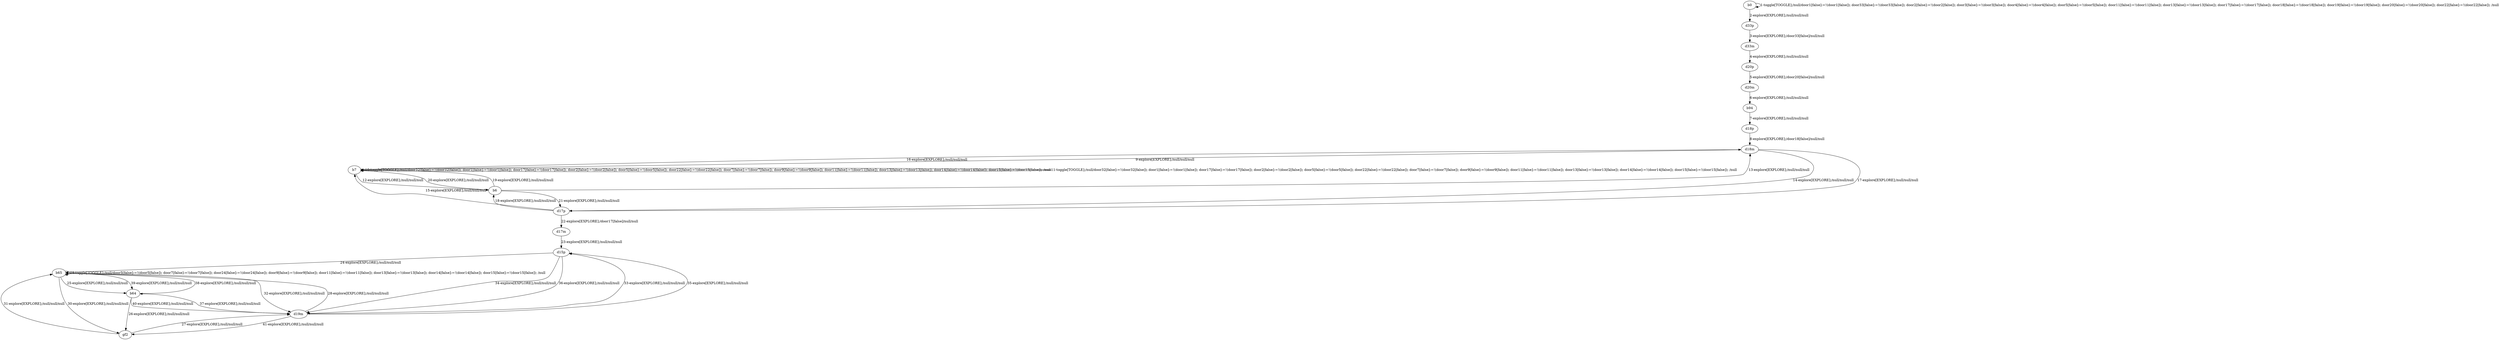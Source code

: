 # Total number of goals covered by this test: 1
# d19m --> gf2

digraph g {
"b0" -> "b0" [label = "1-toggle[TOGGLE];/null/door1[false]:=!(door1[false]); door33[false]:=!(door33[false]); door2[false]:=!(door2[false]); door3[false]:=!(door3[false]); door4[false]:=!(door4[false]); door5[false]:=!(door5[false]); door11[false]:=!(door11[false]); door13[false]:=!(door13[false]); door17[false]:=!(door17[false]); door18[false]:=!(door18[false]); door19[false]:=!(door19[false]); door20[false]:=!(door20[false]); door22[false]:=!(door22[false]); /null"];
"b0" -> "d33p" [label = "2-explore[EXPLORE];/null/null/null"];
"d33p" -> "d33m" [label = "3-explore[EXPLORE];/door33[false]/null/null"];
"d33m" -> "d20p" [label = "4-explore[EXPLORE];/null/null/null"];
"d20p" -> "d20m" [label = "5-explore[EXPLORE];/door20[false]/null/null"];
"d20m" -> "b94" [label = "6-explore[EXPLORE];/null/null/null"];
"b94" -> "d18p" [label = "7-explore[EXPLORE];/null/null/null"];
"d18p" -> "d18m" [label = "8-explore[EXPLORE];/door18[false]/null/null"];
"d18m" -> "b7" [label = "9-explore[EXPLORE];/null/null/null"];
"b7" -> "b7" [label = "10-toggle[TOGGLE];/null/door32[false]:=!(door32[false]); door1[false]:=!(door1[false]); door17[false]:=!(door17[false]); door2[false]:=!(door2[false]); door5[false]:=!(door5[false]); door22[false]:=!(door22[false]); door7[false]:=!(door7[false]); door9[false]:=!(door9[false]); door11[false]:=!(door11[false]); door13[false]:=!(door13[false]); door14[false]:=!(door14[false]); door15[false]:=!(door15[false]); /null"];
"b7" -> "b7" [label = "11-toggle[TOGGLE];/null/door32[false]:=!(door32[false]); door1[false]:=!(door1[false]); door17[false]:=!(door17[false]); door2[false]:=!(door2[false]); door5[false]:=!(door5[false]); door22[false]:=!(door22[false]); door7[false]:=!(door7[false]); door9[false]:=!(door9[false]); door11[false]:=!(door11[false]); door13[false]:=!(door13[false]); door14[false]:=!(door14[false]); door15[false]:=!(door15[false]); /null"];
"b7" -> "b6" [label = "12-explore[EXPLORE];/null/null/null"];
"b6" -> "d18m" [label = "13-explore[EXPLORE];/null/null/null"];
"d18m" -> "d17p" [label = "14-explore[EXPLORE];/null/null/null"];
"d17p" -> "b7" [label = "15-explore[EXPLORE];/null/null/null"];
"b7" -> "d18m" [label = "16-explore[EXPLORE];/null/null/null"];
"d18m" -> "d17p" [label = "17-explore[EXPLORE];/null/null/null"];
"d17p" -> "b6" [label = "18-explore[EXPLORE];/null/null/null"];
"b6" -> "b7" [label = "19-explore[EXPLORE];/null/null/null"];
"b7" -> "b6" [label = "20-explore[EXPLORE];/null/null/null"];
"b6" -> "d17p" [label = "21-explore[EXPLORE];/null/null/null"];
"d17p" -> "d17m" [label = "22-explore[EXPLORE];/door17[false]/null/null"];
"d17m" -> "d15p" [label = "23-explore[EXPLORE];/null/null/null"];
"d15p" -> "b65" [label = "24-explore[EXPLORE];/null/null/null"];
"b65" -> "b64" [label = "25-explore[EXPLORE];/null/null/null"];
"b64" -> "gf2" [label = "26-explore[EXPLORE];/null/null/null"];
"gf2" -> "d19m" [label = "27-explore[EXPLORE];/null/null/null"];
"d19m" -> "b65" [label = "28-explore[EXPLORE];/null/null/null"];
"b65" -> "b65" [label = "29-toggle[TOGGLE];/null/door5[false]:=!(door5[false]); door7[false]:=!(door7[false]); door24[false]:=!(door24[false]); door9[false]:=!(door9[false]); door11[false]:=!(door11[false]); door13[false]:=!(door13[false]); door14[false]:=!(door14[false]); door15[false]:=!(door15[false]); /null"];
"b65" -> "gf2" [label = "30-explore[EXPLORE];/null/null/null"];
"gf2" -> "b65" [label = "31-explore[EXPLORE];/null/null/null"];
"b65" -> "d19m" [label = "32-explore[EXPLORE];/null/null/null"];
"d19m" -> "d15p" [label = "33-explore[EXPLORE];/null/null/null"];
"d15p" -> "d19m" [label = "34-explore[EXPLORE];/null/null/null"];
"d19m" -> "d15p" [label = "35-explore[EXPLORE];/null/null/null"];
"d15p" -> "d19m" [label = "36-explore[EXPLORE];/null/null/null"];
"d19m" -> "b64" [label = "37-explore[EXPLORE];/null/null/null"];
"b64" -> "b65" [label = "38-explore[EXPLORE];/null/null/null"];
"b65" -> "b64" [label = "39-explore[EXPLORE];/null/null/null"];
"b64" -> "d19m" [label = "40-explore[EXPLORE];/null/null/null"];
"d19m" -> "gf2" [label = "41-explore[EXPLORE];/null/null/null"];
}